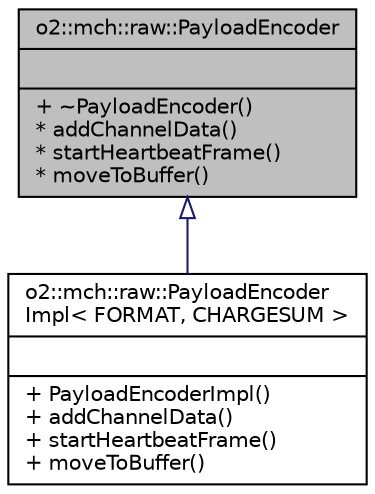 digraph "o2::mch::raw::PayloadEncoder"
{
 // INTERACTIVE_SVG=YES
  bgcolor="transparent";
  edge [fontname="Helvetica",fontsize="10",labelfontname="Helvetica",labelfontsize="10"];
  node [fontname="Helvetica",fontsize="10",shape=record];
  Node0 [label="{o2::mch::raw::PayloadEncoder\n||+ ~PayloadEncoder()\l* addChannelData()\l* startHeartbeatFrame()\l* moveToBuffer()\l}",height=0.2,width=0.4,color="black", fillcolor="grey75", style="filled", fontcolor="black"];
  Node0 -> Node1 [dir="back",color="midnightblue",fontsize="10",style="solid",arrowtail="onormal",fontname="Helvetica"];
  Node1 [label="{o2::mch::raw::PayloadEncoder\lImpl\< FORMAT, CHARGESUM \>\n||+ PayloadEncoderImpl()\l+ addChannelData()\l+ startHeartbeatFrame()\l+ moveToBuffer()\l}",height=0.2,width=0.4,color="black",URL="$d7/db1/classo2_1_1mch_1_1raw_1_1PayloadEncoderImpl.html",tooltip="(Default) implementation of Encoder "];
}
